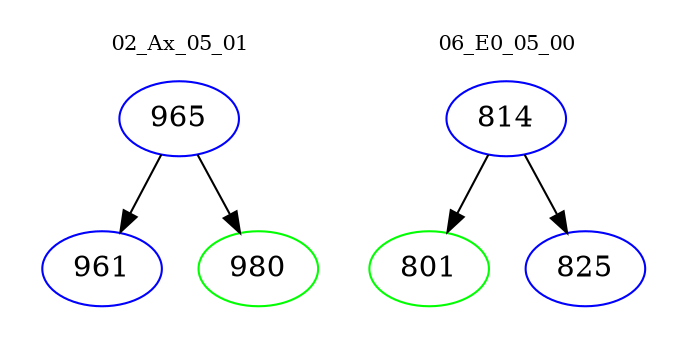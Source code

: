 digraph{
subgraph cluster_0 {
color = white
label = "02_Ax_05_01";
fontsize=10;
T0_965 [label="965", color="blue"]
T0_965 -> T0_961 [color="black"]
T0_961 [label="961", color="blue"]
T0_965 -> T0_980 [color="black"]
T0_980 [label="980", color="green"]
}
subgraph cluster_1 {
color = white
label = "06_E0_05_00";
fontsize=10;
T1_814 [label="814", color="blue"]
T1_814 -> T1_801 [color="black"]
T1_801 [label="801", color="green"]
T1_814 -> T1_825 [color="black"]
T1_825 [label="825", color="blue"]
}
}
